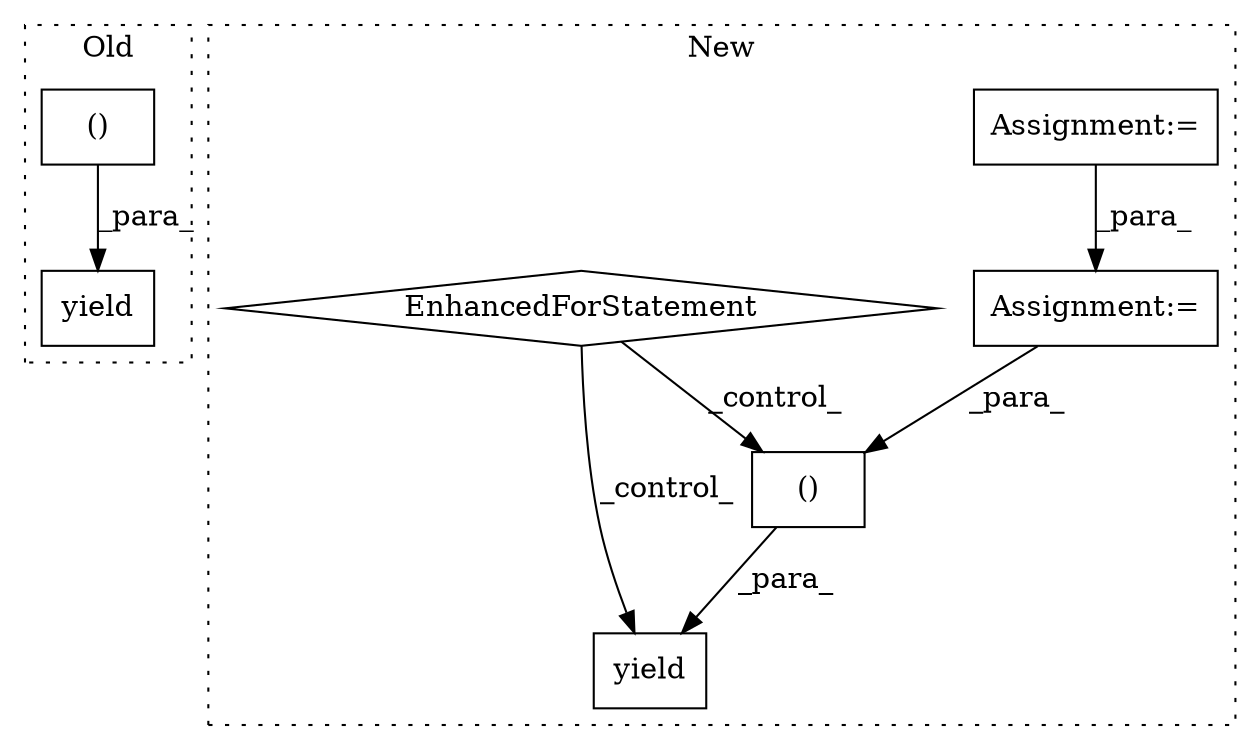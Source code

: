 digraph G {
subgraph cluster0 {
1 [label="yield" a="112" s="20178" l="12" shape="box"];
4 [label="()" a="106" s="20190" l="142" shape="box"];
label = "Old";
style="dotted";
}
subgraph cluster1 {
2 [label="yield" a="112" s="21144" l="22" shape="box"];
3 [label="Assignment:=" a="7" s="19864" l="1" shape="box"];
5 [label="()" a="106" s="21166" l="117" shape="box"];
6 [label="Assignment:=" a="7" s="20738" l="1" shape="box"];
7 [label="EnhancedForStatement" a="70" s="21015,21126" l="69,2" shape="diamond"];
label = "New";
style="dotted";
}
3 -> 6 [label="_para_"];
4 -> 1 [label="_para_"];
5 -> 2 [label="_para_"];
6 -> 5 [label="_para_"];
7 -> 5 [label="_control_"];
7 -> 2 [label="_control_"];
}
